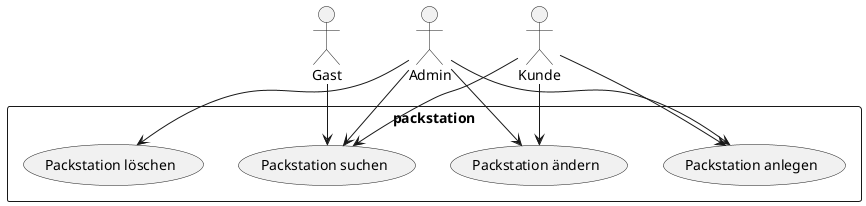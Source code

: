 @startuml Use Cases

actor Gast
actor Admin
actor Kunde

rectangle packstation {
    Gast --> (Packstation suchen)
    Admin --> (Packstation suchen)
    Admin --> (Packstation anlegen)
    Admin --> (Packstation ändern)
    Admin --> (Packstation löschen)
    Kunde --> (Packstation suchen)
    Kunde --> (Packstation anlegen)
    Kunde --> (Packstation ändern)
}

@enduml
